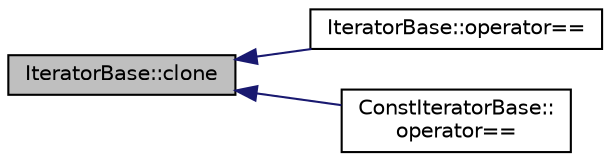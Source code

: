 digraph "IteratorBase::clone"
{
 // INTERACTIVE_SVG=YES
  edge [fontname="Helvetica",fontsize="10",labelfontname="Helvetica",labelfontsize="10"];
  node [fontname="Helvetica",fontsize="10",shape=record];
  rankdir="LR";
  Node5 [label="IteratorBase::clone",height=0.2,width=0.4,color="black", fillcolor="grey75", style="filled", fontcolor="black"];
  Node5 -> Node6 [dir="back",color="midnightblue",fontsize="10",style="solid",fontname="Helvetica"];
  Node6 [label="IteratorBase::operator==",height=0.2,width=0.4,color="black", fillcolor="white", style="filled",URL="$class_iterator_base.html#a7475728422cb73f91d1c4cb4c3d07499"];
  Node5 -> Node7 [dir="back",color="midnightblue",fontsize="10",style="solid",fontname="Helvetica"];
  Node7 [label="ConstIteratorBase::\loperator==",height=0.2,width=0.4,color="black", fillcolor="white", style="filled",URL="$class_const_iterator_base.html#a584d54dbb1730a6d066a6935474ded25"];
}
